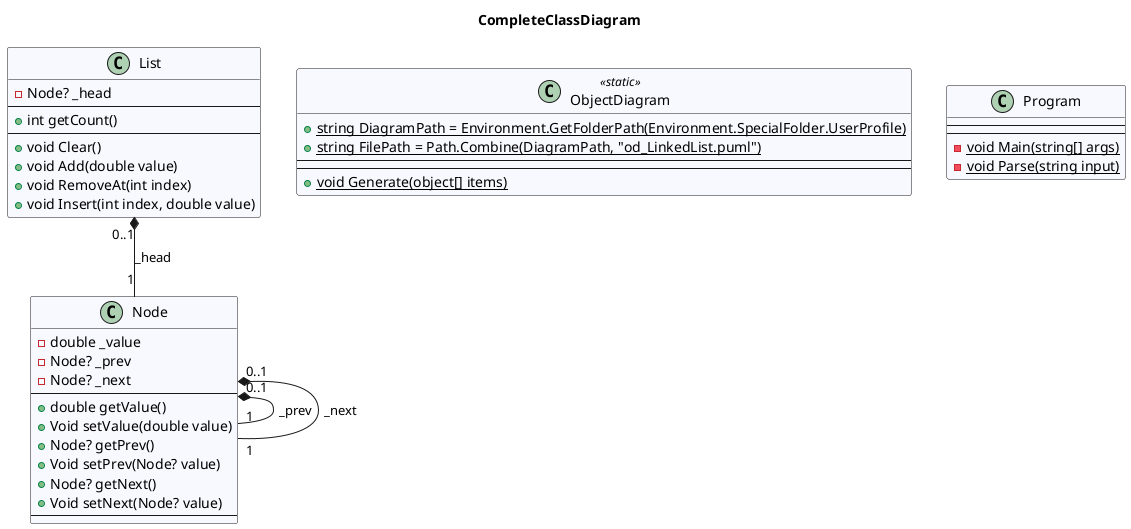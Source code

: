 @startuml CompleteClassDiagram
title CompleteClassDiagram
class List #GhostWhite {
- Node? _head
---
+ int getCount()
---
+ void Clear()
+ void Add(double value)
+ void RemoveAt(int index)
+ void Insert(int index, double value)
}
class Node #GhostWhite {
- double _value
- Node? _prev
- Node? _next
---
+ double getValue()
+ Void setValue(double value)
+ Node? getPrev()
+ Void setPrev(Node? value)
+ Node? getNext()
+ Void setNext(Node? value)
---
}
class ObjectDiagram << static >>  #GhostWhite {
+ {static} string DiagramPath = Environment.GetFolderPath(Environment.SpecialFolder.UserProfile)
+ {static} string FilePath = Path.Combine(DiagramPath, "od_LinkedList.puml")
---
---
+ {static} void Generate(object[] items)
}
class Program #GhostWhite {
---
---
- {static} void Main(string[] args)
- {static} void Parse(string input)
}
List "0..1" *-- "1" Node : _head
Node "0..1" *-- "1" Node : _prev
Node "0..1" *-- "1" Node : _next
@enduml
